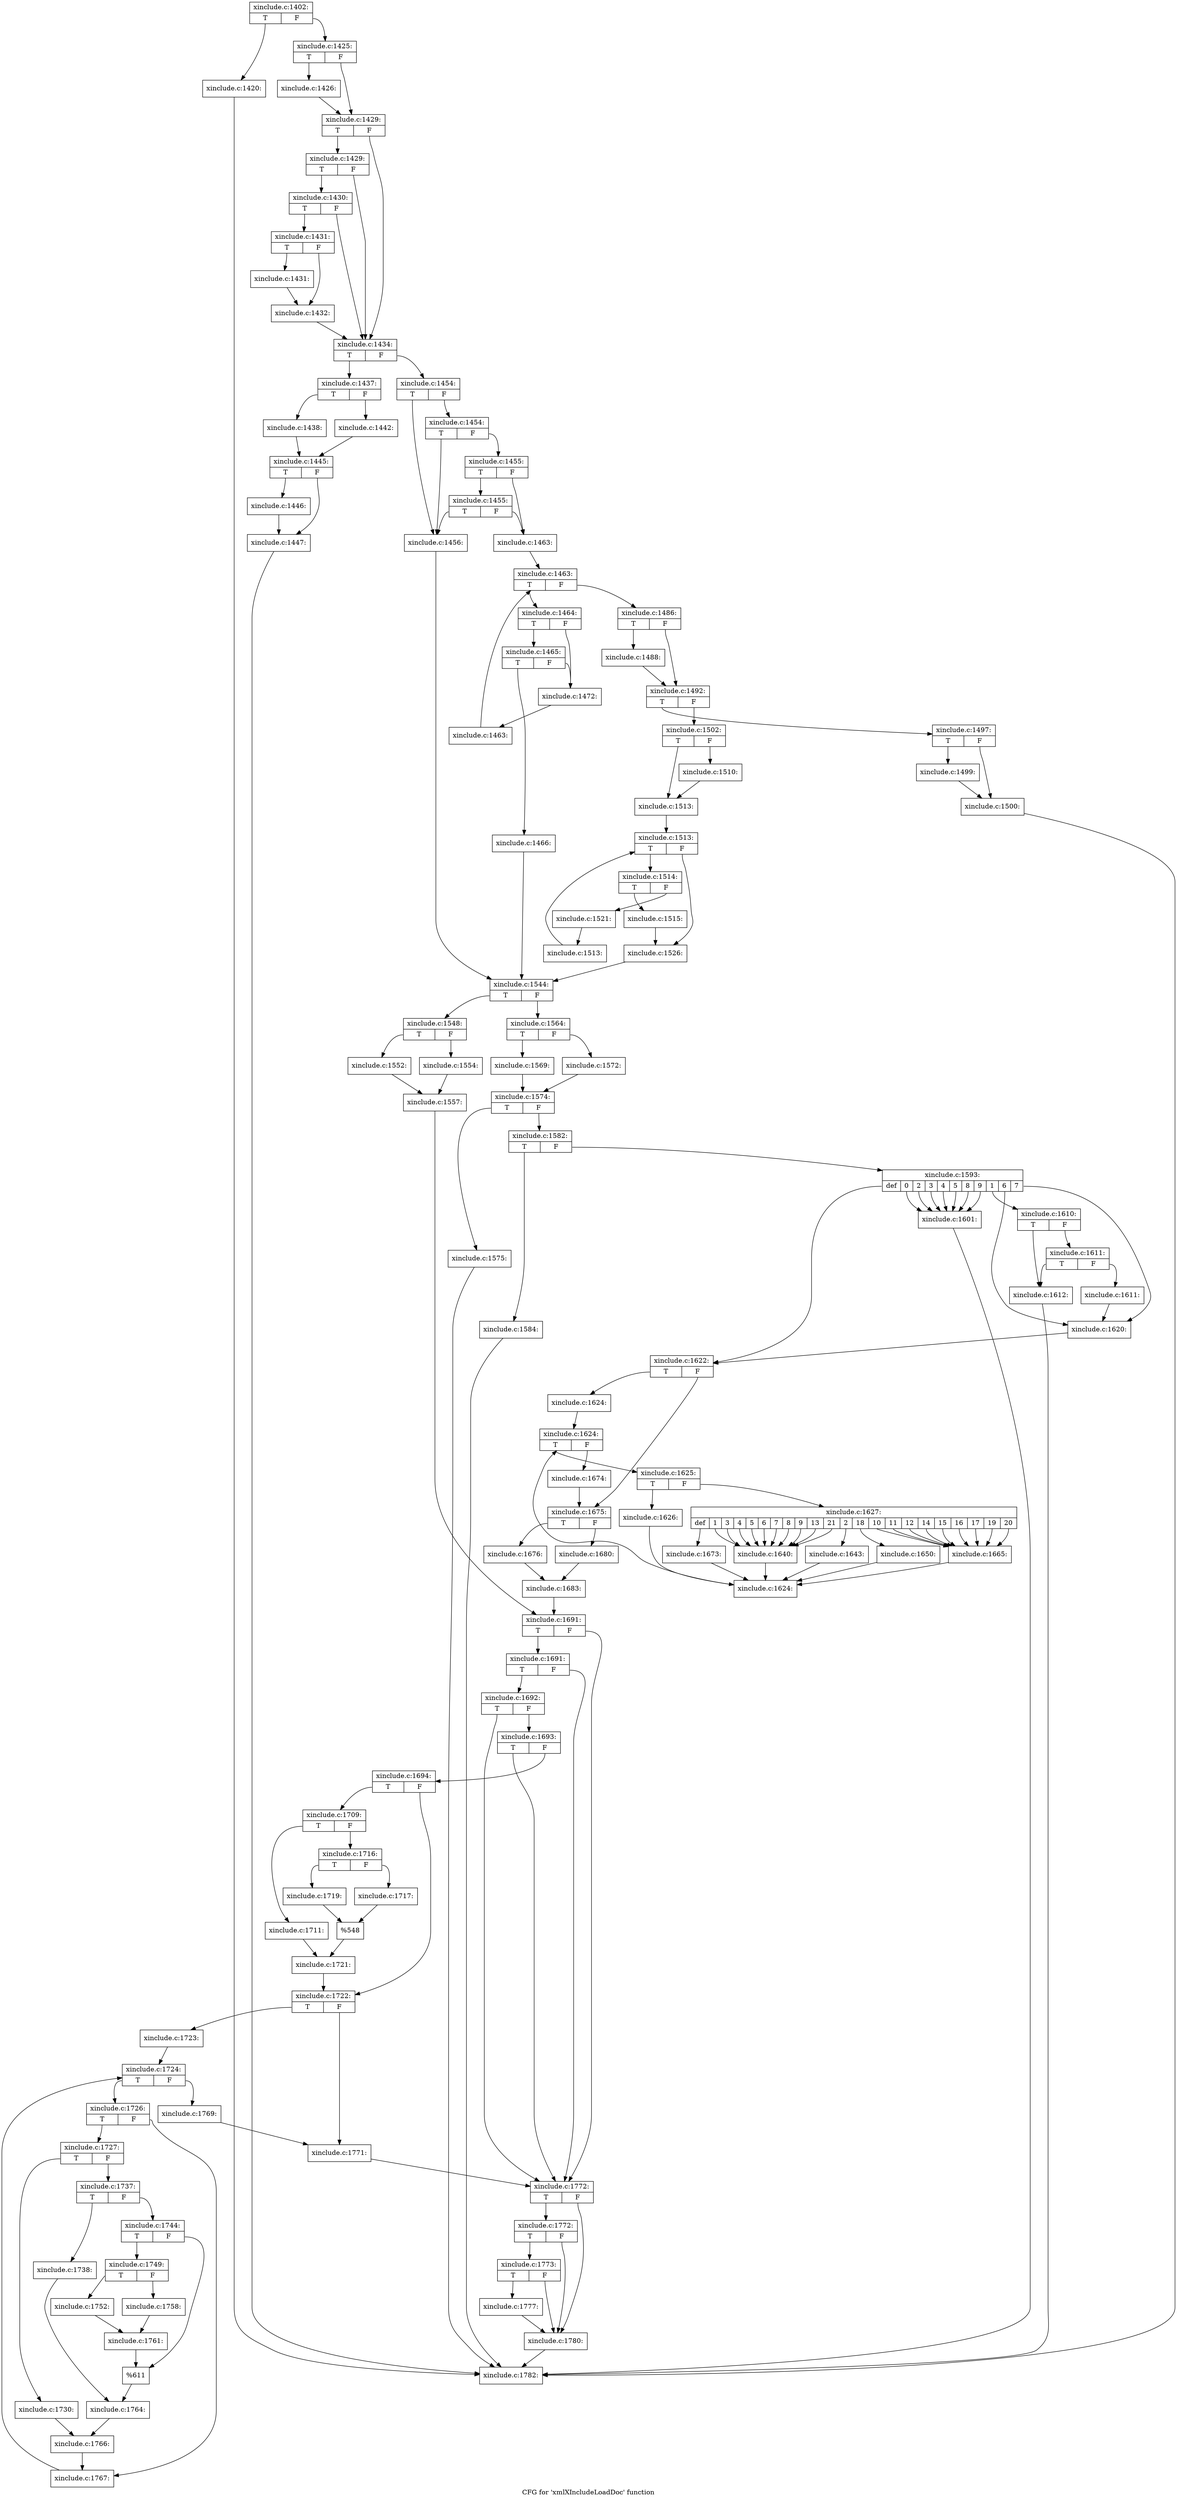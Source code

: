 digraph "CFG for 'xmlXIncludeLoadDoc' function" {
	label="CFG for 'xmlXIncludeLoadDoc' function";

	Node0x54e8400 [shape=record,label="{xinclude.c:1402:|{<s0>T|<s1>F}}"];
	Node0x54e8400:s0 -> Node0x54b13b0;
	Node0x54e8400:s1 -> Node0x54b1400;
	Node0x54b13b0 [shape=record,label="{xinclude.c:1420:}"];
	Node0x54b13b0 -> Node0x54fb2d0;
	Node0x54b1400 [shape=record,label="{xinclude.c:1425:|{<s0>T|<s1>F}}"];
	Node0x54b1400:s0 -> Node0x5500350;
	Node0x54b1400:s1 -> Node0x55003a0;
	Node0x5500350 [shape=record,label="{xinclude.c:1426:}"];
	Node0x5500350 -> Node0x55003a0;
	Node0x55003a0 [shape=record,label="{xinclude.c:1429:|{<s0>T|<s1>F}}"];
	Node0x55003a0:s0 -> Node0x5500f50;
	Node0x55003a0:s1 -> Node0x5500e80;
	Node0x5500f50 [shape=record,label="{xinclude.c:1429:|{<s0>T|<s1>F}}"];
	Node0x5500f50:s0 -> Node0x5500ed0;
	Node0x5500f50:s1 -> Node0x5500e80;
	Node0x5500ed0 [shape=record,label="{xinclude.c:1430:|{<s0>T|<s1>F}}"];
	Node0x5500ed0:s0 -> Node0x5500e30;
	Node0x5500ed0:s1 -> Node0x5500e80;
	Node0x5500e30 [shape=record,label="{xinclude.c:1431:|{<s0>T|<s1>F}}"];
	Node0x5500e30:s0 -> Node0x5501fc0;
	Node0x5500e30:s1 -> Node0x5502010;
	Node0x5501fc0 [shape=record,label="{xinclude.c:1431:}"];
	Node0x5501fc0 -> Node0x5502010;
	Node0x5502010 [shape=record,label="{xinclude.c:1432:}"];
	Node0x5502010 -> Node0x5500e80;
	Node0x5500e80 [shape=record,label="{xinclude.c:1434:|{<s0>T|<s1>F}}"];
	Node0x5500e80:s0 -> Node0x5502ff0;
	Node0x5500e80:s1 -> Node0x5503040;
	Node0x5502ff0 [shape=record,label="{xinclude.c:1437:|{<s0>T|<s1>F}}"];
	Node0x5502ff0:s0 -> Node0x5503400;
	Node0x5502ff0:s1 -> Node0x55034a0;
	Node0x5503400 [shape=record,label="{xinclude.c:1438:}"];
	Node0x5503400 -> Node0x5503450;
	Node0x55034a0 [shape=record,label="{xinclude.c:1442:}"];
	Node0x55034a0 -> Node0x5503450;
	Node0x5503450 [shape=record,label="{xinclude.c:1445:|{<s0>T|<s1>F}}"];
	Node0x5503450:s0 -> Node0x5504390;
	Node0x5503450:s1 -> Node0x55043e0;
	Node0x5504390 [shape=record,label="{xinclude.c:1446:}"];
	Node0x5504390 -> Node0x55043e0;
	Node0x55043e0 [shape=record,label="{xinclude.c:1447:}"];
	Node0x55043e0 -> Node0x54fb2d0;
	Node0x5503040 [shape=record,label="{xinclude.c:1454:|{<s0>T|<s1>F}}"];
	Node0x5503040:s0 -> Node0x5504b40;
	Node0x5503040:s1 -> Node0x5504c60;
	Node0x5504c60 [shape=record,label="{xinclude.c:1454:|{<s0>T|<s1>F}}"];
	Node0x5504c60:s0 -> Node0x5504b40;
	Node0x5504c60:s1 -> Node0x5504be0;
	Node0x5504be0 [shape=record,label="{xinclude.c:1455:|{<s0>T|<s1>F}}"];
	Node0x5504be0:s0 -> Node0x5505440;
	Node0x5504be0:s1 -> Node0x5504b90;
	Node0x5505440 [shape=record,label="{xinclude.c:1455:|{<s0>T|<s1>F}}"];
	Node0x5505440:s0 -> Node0x5504b40;
	Node0x5505440:s1 -> Node0x5504b90;
	Node0x5504b40 [shape=record,label="{xinclude.c:1456:}"];
	Node0x5504b40 -> Node0x55066b0;
	Node0x5504b90 [shape=record,label="{xinclude.c:1463:}"];
	Node0x5504b90 -> Node0x55069f0;
	Node0x55069f0 [shape=record,label="{xinclude.c:1463:|{<s0>T|<s1>F}}"];
	Node0x55069f0:s0 -> Node0x5506cd0;
	Node0x55069f0:s1 -> Node0x5506850;
	Node0x5506cd0 [shape=record,label="{xinclude.c:1464:|{<s0>T|<s1>F}}"];
	Node0x5506cd0:s0 -> Node0x5507240;
	Node0x5506cd0:s1 -> Node0x55071f0;
	Node0x5507240 [shape=record,label="{xinclude.c:1465:|{<s0>T|<s1>F}}"];
	Node0x5507240:s0 -> Node0x55071a0;
	Node0x5507240:s1 -> Node0x55071f0;
	Node0x55071a0 [shape=record,label="{xinclude.c:1466:}"];
	Node0x55071a0 -> Node0x55066b0;
	Node0x55071f0 [shape=record,label="{xinclude.c:1472:}"];
	Node0x55071f0 -> Node0x5506c40;
	Node0x5506c40 [shape=record,label="{xinclude.c:1463:}"];
	Node0x5506c40 -> Node0x55069f0;
	Node0x5506850 [shape=record,label="{xinclude.c:1486:|{<s0>T|<s1>F}}"];
	Node0x5506850:s0 -> Node0x5508d20;
	Node0x5506850:s1 -> Node0x5508d70;
	Node0x5508d20 [shape=record,label="{xinclude.c:1488:}"];
	Node0x5508d20 -> Node0x5508d70;
	Node0x5508d70 [shape=record,label="{xinclude.c:1492:|{<s0>T|<s1>F}}"];
	Node0x5508d70:s0 -> Node0x550a370;
	Node0x5508d70:s1 -> Node0x550a6a0;
	Node0x550a370 [shape=record,label="{xinclude.c:1497:|{<s0>T|<s1>F}}"];
	Node0x550a370:s0 -> Node0x550ac90;
	Node0x550a370:s1 -> Node0x550ace0;
	Node0x550ac90 [shape=record,label="{xinclude.c:1499:}"];
	Node0x550ac90 -> Node0x550ace0;
	Node0x550ace0 [shape=record,label="{xinclude.c:1500:}"];
	Node0x550ace0 -> Node0x54fb2d0;
	Node0x550a6a0 [shape=record,label="{xinclude.c:1502:|{<s0>T|<s1>F}}"];
	Node0x550a6a0:s0 -> Node0x550cd60;
	Node0x550a6a0:s1 -> Node0x550cd10;
	Node0x550cd10 [shape=record,label="{xinclude.c:1510:}"];
	Node0x550cd10 -> Node0x550cd60;
	Node0x550cd60 [shape=record,label="{xinclude.c:1513:}"];
	Node0x550cd60 -> Node0x550db10;
	Node0x550db10 [shape=record,label="{xinclude.c:1513:|{<s0>T|<s1>F}}"];
	Node0x550db10:s0 -> Node0x550dd70;
	Node0x550db10:s1 -> Node0x550d870;
	Node0x550dd70 [shape=record,label="{xinclude.c:1514:|{<s0>T|<s1>F}}"];
	Node0x550dd70:s0 -> Node0x550e1c0;
	Node0x550dd70:s1 -> Node0x550e210;
	Node0x550e1c0 [shape=record,label="{xinclude.c:1515:}"];
	Node0x550e1c0 -> Node0x550d870;
	Node0x550e210 [shape=record,label="{xinclude.c:1521:}"];
	Node0x550e210 -> Node0x550dd20;
	Node0x550dd20 [shape=record,label="{xinclude.c:1513:}"];
	Node0x550dd20 -> Node0x550db10;
	Node0x550d870 [shape=record,label="{xinclude.c:1526:}"];
	Node0x550d870 -> Node0x55066b0;
	Node0x55066b0 [shape=record,label="{xinclude.c:1544:|{<s0>T|<s1>F}}"];
	Node0x55066b0:s0 -> Node0x550f910;
	Node0x55066b0:s1 -> Node0x5510320;
	Node0x550f910 [shape=record,label="{xinclude.c:1548:|{<s0>T|<s1>F}}"];
	Node0x550f910:s0 -> Node0x5510540;
	Node0x550f910:s1 -> Node0x55105e0;
	Node0x5510540 [shape=record,label="{xinclude.c:1552:}"];
	Node0x5510540 -> Node0x5510590;
	Node0x55105e0 [shape=record,label="{xinclude.c:1554:}"];
	Node0x55105e0 -> Node0x5510590;
	Node0x5510590 [shape=record,label="{xinclude.c:1557:}"];
	Node0x5510590 -> Node0x53eb6d0;
	Node0x5510320 [shape=record,label="{xinclude.c:1564:|{<s0>T|<s1>F}}"];
	Node0x5510320:s0 -> Node0x551f4b0;
	Node0x5510320:s1 -> Node0x551f550;
	Node0x551f4b0 [shape=record,label="{xinclude.c:1569:}"];
	Node0x551f4b0 -> Node0x551f500;
	Node0x551f550 [shape=record,label="{xinclude.c:1572:}"];
	Node0x551f550 -> Node0x551f500;
	Node0x551f500 [shape=record,label="{xinclude.c:1574:|{<s0>T|<s1>F}}"];
	Node0x551f500:s0 -> Node0x55201c0;
	Node0x551f500:s1 -> Node0x55204f0;
	Node0x55201c0 [shape=record,label="{xinclude.c:1575:}"];
	Node0x55201c0 -> Node0x54fb2d0;
	Node0x55204f0 [shape=record,label="{xinclude.c:1582:|{<s0>T|<s1>F}}"];
	Node0x55204f0:s0 -> Node0x5522270;
	Node0x55204f0:s1 -> Node0x55225a0;
	Node0x5522270 [shape=record,label="{xinclude.c:1584:}"];
	Node0x5522270 -> Node0x54fb2d0;
	Node0x55225a0 [shape=record,label="{xinclude.c:1593:|{<s0>def|<s1>0|<s2>2|<s3>3|<s4>4|<s5>5|<s6>8|<s7>9|<s8>1|<s9>6|<s10>7}}"];
	Node0x55225a0:s0 -> Node0x5523350;
	Node0x55225a0:s1 -> Node0x54c85f0;
	Node0x55225a0:s2 -> Node0x54c85f0;
	Node0x55225a0:s3 -> Node0x54c85f0;
	Node0x55225a0:s4 -> Node0x54c85f0;
	Node0x55225a0:s5 -> Node0x54c85f0;
	Node0x55225a0:s6 -> Node0x54c85f0;
	Node0x55225a0:s7 -> Node0x54c85f0;
	Node0x55225a0:s8 -> Node0x54c9500;
	Node0x55225a0:s9 -> Node0x54ca5d0;
	Node0x55225a0:s10 -> Node0x54ca5d0;
	Node0x54c85f0 [shape=record,label="{xinclude.c:1601:}"];
	Node0x54c85f0 -> Node0x54fb2d0;
	Node0x54c9500 [shape=record,label="{xinclude.c:1610:|{<s0>T|<s1>F}}"];
	Node0x54c9500:s0 -> Node0x54c95b0;
	Node0x54c9500:s1 -> Node0x54c9650;
	Node0x54c9650 [shape=record,label="{xinclude.c:1611:|{<s0>T|<s1>F}}"];
	Node0x54c9650:s0 -> Node0x54c95b0;
	Node0x54c9650:s1 -> Node0x54c9600;
	Node0x54c95b0 [shape=record,label="{xinclude.c:1612:}"];
	Node0x54c95b0 -> Node0x54fb2d0;
	Node0x54c9600 [shape=record,label="{xinclude.c:1611:}"];
	Node0x54c9600 -> Node0x54ca5d0;
	Node0x54ca5d0 [shape=record,label="{xinclude.c:1620:}"];
	Node0x54ca5d0 -> Node0x5523350;
	Node0x5523350 [shape=record,label="{xinclude.c:1622:|{<s0>T|<s1>F}}"];
	Node0x5523350:s0 -> Node0x5522360;
	Node0x5523350:s1 -> Node0x54caab0;
	Node0x5522360 [shape=record,label="{xinclude.c:1624:}"];
	Node0x5522360 -> Node0x54cafa0;
	Node0x54cafa0 [shape=record,label="{xinclude.c:1624:|{<s0>T|<s1>F}}"];
	Node0x54cafa0:s0 -> Node0x55235b0;
	Node0x54cafa0:s1 -> Node0x54cae00;
	Node0x55235b0 [shape=record,label="{xinclude.c:1625:|{<s0>T|<s1>F}}"];
	Node0x55235b0:s0 -> Node0x53d77a0;
	Node0x55235b0:s1 -> Node0x54cb780;
	Node0x53d77a0 [shape=record,label="{xinclude.c:1626:}"];
	Node0x53d77a0 -> Node0x5523520;
	Node0x54cb780 [shape=record,label="{xinclude.c:1627:|{<s0>def|<s1>1|<s2>3|<s3>4|<s4>5|<s5>6|<s6>7|<s7>8|<s8>9|<s9>13|<s10>21|<s11>2|<s12>18|<s13>10|<s14>11|<s15>12|<s16>14|<s17>15|<s18>16|<s19>17|<s20>19|<s21>20}}"];
	Node0x54cb780:s0 -> Node0x54cbcf0;
	Node0x54cb780:s1 -> Node0x54cc550;
	Node0x54cb780:s2 -> Node0x54cc550;
	Node0x54cb780:s3 -> Node0x54cc550;
	Node0x54cb780:s4 -> Node0x54cc550;
	Node0x54cb780:s5 -> Node0x54cc550;
	Node0x54cb780:s6 -> Node0x54cc550;
	Node0x54cb780:s7 -> Node0x54cc550;
	Node0x54cb780:s8 -> Node0x54cc550;
	Node0x54cb780:s9 -> Node0x54cc550;
	Node0x54cb780:s10 -> Node0x54cc550;
	Node0x54cb780:s11 -> Node0x54cc670;
	Node0x54cb780:s12 -> Node0x54cd8f0;
	Node0x54cb780:s13 -> Node0x54ce6e0;
	Node0x54cb780:s14 -> Node0x54ce6e0;
	Node0x54cb780:s15 -> Node0x54ce6e0;
	Node0x54cb780:s16 -> Node0x54ce6e0;
	Node0x54cb780:s17 -> Node0x54ce6e0;
	Node0x54cb780:s18 -> Node0x54ce6e0;
	Node0x54cb780:s19 -> Node0x54ce6e0;
	Node0x54cb780:s20 -> Node0x54ce6e0;
	Node0x54cb780:s21 -> Node0x54ce6e0;
	Node0x54cc550 [shape=record,label="{xinclude.c:1640:}"];
	Node0x54cc550 -> Node0x5523520;
	Node0x54cc670 [shape=record,label="{xinclude.c:1643:}"];
	Node0x54cc670 -> Node0x5523520;
	Node0x54cd8f0 [shape=record,label="{xinclude.c:1650:}"];
	Node0x54cd8f0 -> Node0x5523520;
	Node0x54ce6e0 [shape=record,label="{xinclude.c:1665:}"];
	Node0x54ce6e0 -> Node0x5523520;
	Node0x54cbcf0 [shape=record,label="{xinclude.c:1673:}"];
	Node0x54cbcf0 -> Node0x5523520;
	Node0x5523520 [shape=record,label="{xinclude.c:1624:}"];
	Node0x5523520 -> Node0x54cafa0;
	Node0x54cae00 [shape=record,label="{xinclude.c:1674:}"];
	Node0x54cae00 -> Node0x54caab0;
	Node0x54caab0 [shape=record,label="{xinclude.c:1675:|{<s0>T|<s1>F}}"];
	Node0x54caab0:s0 -> Node0x54cc210;
	Node0x54caab0:s1 -> Node0x54cfe50;
	Node0x54cc210 [shape=record,label="{xinclude.c:1676:}"];
	Node0x54cc210 -> Node0x54cfe00;
	Node0x54cfe50 [shape=record,label="{xinclude.c:1680:}"];
	Node0x54cfe50 -> Node0x54cfe00;
	Node0x54cfe00 [shape=record,label="{xinclude.c:1683:}"];
	Node0x54cfe00 -> Node0x53eb6d0;
	Node0x53eb6d0 [shape=record,label="{xinclude.c:1691:|{<s0>T|<s1>F}}"];
	Node0x53eb6d0:s0 -> Node0x5535d40;
	Node0x53eb6d0:s1 -> Node0x5535bf0;
	Node0x5535d40 [shape=record,label="{xinclude.c:1691:|{<s0>T|<s1>F}}"];
	Node0x5535d40:s0 -> Node0x5535cc0;
	Node0x5535d40:s1 -> Node0x5535bf0;
	Node0x5535cc0 [shape=record,label="{xinclude.c:1692:|{<s0>T|<s1>F}}"];
	Node0x5535cc0:s0 -> Node0x5535bf0;
	Node0x5535cc0:s1 -> Node0x5535c40;
	Node0x5535c40 [shape=record,label="{xinclude.c:1693:|{<s0>T|<s1>F}}"];
	Node0x5535c40:s0 -> Node0x5535bf0;
	Node0x5535c40:s1 -> Node0x5534d50;
	Node0x5534d50 [shape=record,label="{xinclude.c:1694:|{<s0>T|<s1>F}}"];
	Node0x5534d50:s0 -> Node0x5537b50;
	Node0x5534d50:s1 -> Node0x5537ba0;
	Node0x5537b50 [shape=record,label="{xinclude.c:1709:|{<s0>T|<s1>F}}"];
	Node0x5537b50:s0 -> Node0x55383a0;
	Node0x5537b50:s1 -> Node0x5538890;
	Node0x55383a0 [shape=record,label="{xinclude.c:1711:}"];
	Node0x55383a0 -> Node0x5538840;
	Node0x5538890 [shape=record,label="{xinclude.c:1716:|{<s0>T|<s1>F}}"];
	Node0x5538890:s0 -> Node0x55392d0;
	Node0x5538890:s1 -> Node0x5539230;
	Node0x5539230 [shape=record,label="{xinclude.c:1717:}"];
	Node0x5539230 -> Node0x5539280;
	Node0x55392d0 [shape=record,label="{xinclude.c:1719:}"];
	Node0x55392d0 -> Node0x5539280;
	Node0x5539280 [shape=record,label="{%548}"];
	Node0x5539280 -> Node0x5538840;
	Node0x5538840 [shape=record,label="{xinclude.c:1721:}"];
	Node0x5538840 -> Node0x5537ba0;
	Node0x5537ba0 [shape=record,label="{xinclude.c:1722:|{<s0>T|<s1>F}}"];
	Node0x5537ba0:s0 -> Node0x553a000;
	Node0x5537ba0:s1 -> Node0x553a050;
	Node0x553a000 [shape=record,label="{xinclude.c:1723:}"];
	Node0x553a000 -> Node0x553a8b0;
	Node0x553a8b0 [shape=record,label="{xinclude.c:1724:|{<s0>T|<s1>F}}"];
	Node0x553a8b0:s0 -> Node0x553ac60;
	Node0x553a8b0:s1 -> Node0x553aa90;
	Node0x553ac60 [shape=record,label="{xinclude.c:1726:|{<s0>T|<s1>F}}"];
	Node0x553ac60:s0 -> Node0x553ada0;
	Node0x553ac60:s1 -> Node0x553adf0;
	Node0x553ada0 [shape=record,label="{xinclude.c:1727:|{<s0>T|<s1>F}}"];
	Node0x553ada0:s0 -> Node0x553b520;
	Node0x553ada0:s1 -> Node0x553b5c0;
	Node0x553b520 [shape=record,label="{xinclude.c:1730:}"];
	Node0x553b520 -> Node0x553b570;
	Node0x553b5c0 [shape=record,label="{xinclude.c:1737:|{<s0>T|<s1>F}}"];
	Node0x553b5c0:s0 -> Node0x553be70;
	Node0x553b5c0:s1 -> Node0x553c240;
	Node0x553be70 [shape=record,label="{xinclude.c:1738:}"];
	Node0x553be70 -> Node0x553c1f0;
	Node0x553c240 [shape=record,label="{xinclude.c:1744:|{<s0>T|<s1>F}}"];
	Node0x553c240:s0 -> Node0x553cee0;
	Node0x553c240:s1 -> Node0x553cf30;
	Node0x553cee0 [shape=record,label="{xinclude.c:1749:|{<s0>T|<s1>F}}"];
	Node0x553cee0:s0 -> Node0x553d7b0;
	Node0x553cee0:s1 -> Node0x553d850;
	Node0x553d7b0 [shape=record,label="{xinclude.c:1752:}"];
	Node0x553d7b0 -> Node0x553d800;
	Node0x553d850 [shape=record,label="{xinclude.c:1758:}"];
	Node0x553d850 -> Node0x553d800;
	Node0x553d800 [shape=record,label="{xinclude.c:1761:}"];
	Node0x553d800 -> Node0x553cf30;
	Node0x553cf30 [shape=record,label="{%611}"];
	Node0x553cf30 -> Node0x553c1f0;
	Node0x553c1f0 [shape=record,label="{xinclude.c:1764:}"];
	Node0x553c1f0 -> Node0x553b570;
	Node0x553b570 [shape=record,label="{xinclude.c:1766:}"];
	Node0x553b570 -> Node0x553adf0;
	Node0x553adf0 [shape=record,label="{xinclude.c:1767:}"];
	Node0x553adf0 -> Node0x553a8b0;
	Node0x553aa90 [shape=record,label="{xinclude.c:1769:}"];
	Node0x553aa90 -> Node0x553a050;
	Node0x553a050 [shape=record,label="{xinclude.c:1771:}"];
	Node0x553a050 -> Node0x5535bf0;
	Node0x5535bf0 [shape=record,label="{xinclude.c:1772:|{<s0>T|<s1>F}}"];
	Node0x5535bf0:s0 -> Node0x553f880;
	Node0x5535bf0:s1 -> Node0x553f7b0;
	Node0x553f880 [shape=record,label="{xinclude.c:1772:|{<s0>T|<s1>F}}"];
	Node0x553f880:s0 -> Node0x553f800;
	Node0x553f880:s1 -> Node0x553f7b0;
	Node0x553f800 [shape=record,label="{xinclude.c:1773:|{<s0>T|<s1>F}}"];
	Node0x553f800:s0 -> Node0x553f760;
	Node0x553f800:s1 -> Node0x553f7b0;
	Node0x553f760 [shape=record,label="{xinclude.c:1777:}"];
	Node0x553f760 -> Node0x553f7b0;
	Node0x553f7b0 [shape=record,label="{xinclude.c:1780:}"];
	Node0x553f7b0 -> Node0x54fb2d0;
	Node0x54fb2d0 [shape=record,label="{xinclude.c:1782:}"];
}
